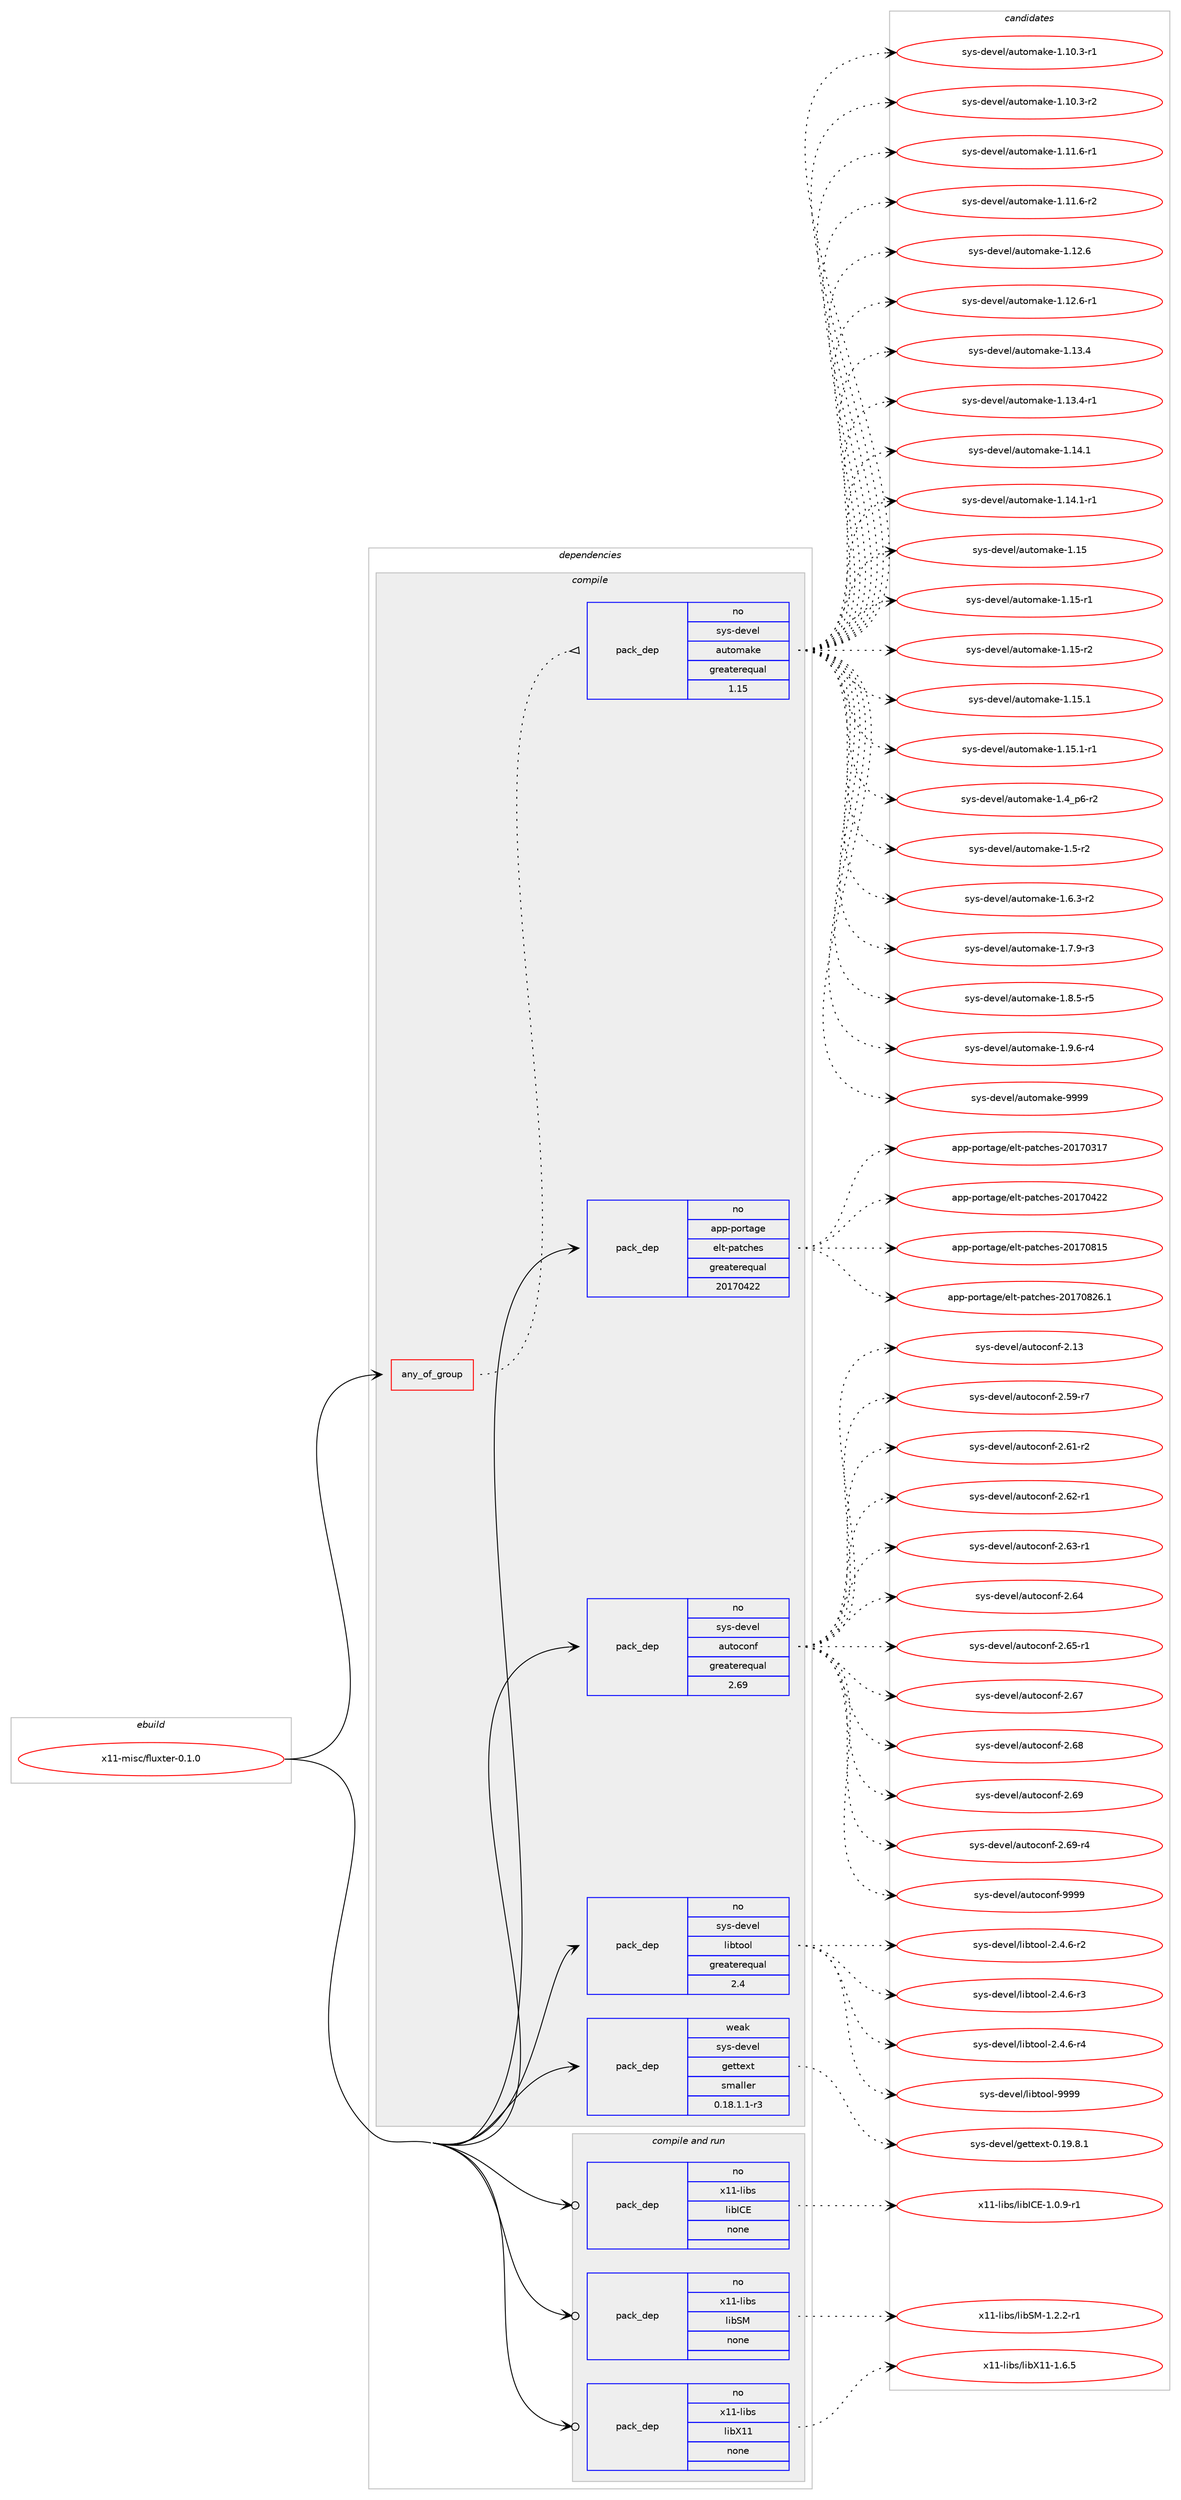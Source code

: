 digraph prolog {

# *************
# Graph options
# *************

newrank=true;
concentrate=true;
compound=true;
graph [rankdir=LR,fontname=Helvetica,fontsize=10,ranksep=1.5];#, ranksep=2.5, nodesep=0.2];
edge  [arrowhead=vee];
node  [fontname=Helvetica,fontsize=10];

# **********
# The ebuild
# **********

subgraph cluster_leftcol {
color=gray;
rank=same;
label=<<i>ebuild</i>>;
id [label="x11-misc/fluxter-0.1.0", color=red, width=4, href="../x11-misc/fluxter-0.1.0.svg"];
}

# ****************
# The dependencies
# ****************

subgraph cluster_midcol {
color=gray;
label=<<i>dependencies</i>>;
subgraph cluster_compile {
fillcolor="#eeeeee";
style=filled;
label=<<i>compile</i>>;
subgraph any9450 {
dependency522189 [label=<<TABLE BORDER="0" CELLBORDER="1" CELLSPACING="0" CELLPADDING="4"><TR><TD CELLPADDING="10">any_of_group</TD></TR></TABLE>>, shape=none, color=red];subgraph pack389317 {
dependency522190 [label=<<TABLE BORDER="0" CELLBORDER="1" CELLSPACING="0" CELLPADDING="4" WIDTH="220"><TR><TD ROWSPAN="6" CELLPADDING="30">pack_dep</TD></TR><TR><TD WIDTH="110">no</TD></TR><TR><TD>sys-devel</TD></TR><TR><TD>automake</TD></TR><TR><TD>greaterequal</TD></TR><TR><TD>1.15</TD></TR></TABLE>>, shape=none, color=blue];
}
dependency522189:e -> dependency522190:w [weight=20,style="dotted",arrowhead="oinv"];
}
id:e -> dependency522189:w [weight=20,style="solid",arrowhead="vee"];
subgraph pack389318 {
dependency522191 [label=<<TABLE BORDER="0" CELLBORDER="1" CELLSPACING="0" CELLPADDING="4" WIDTH="220"><TR><TD ROWSPAN="6" CELLPADDING="30">pack_dep</TD></TR><TR><TD WIDTH="110">no</TD></TR><TR><TD>app-portage</TD></TR><TR><TD>elt-patches</TD></TR><TR><TD>greaterequal</TD></TR><TR><TD>20170422</TD></TR></TABLE>>, shape=none, color=blue];
}
id:e -> dependency522191:w [weight=20,style="solid",arrowhead="vee"];
subgraph pack389319 {
dependency522192 [label=<<TABLE BORDER="0" CELLBORDER="1" CELLSPACING="0" CELLPADDING="4" WIDTH="220"><TR><TD ROWSPAN="6" CELLPADDING="30">pack_dep</TD></TR><TR><TD WIDTH="110">no</TD></TR><TR><TD>sys-devel</TD></TR><TR><TD>autoconf</TD></TR><TR><TD>greaterequal</TD></TR><TR><TD>2.69</TD></TR></TABLE>>, shape=none, color=blue];
}
id:e -> dependency522192:w [weight=20,style="solid",arrowhead="vee"];
subgraph pack389320 {
dependency522193 [label=<<TABLE BORDER="0" CELLBORDER="1" CELLSPACING="0" CELLPADDING="4" WIDTH="220"><TR><TD ROWSPAN="6" CELLPADDING="30">pack_dep</TD></TR><TR><TD WIDTH="110">no</TD></TR><TR><TD>sys-devel</TD></TR><TR><TD>libtool</TD></TR><TR><TD>greaterequal</TD></TR><TR><TD>2.4</TD></TR></TABLE>>, shape=none, color=blue];
}
id:e -> dependency522193:w [weight=20,style="solid",arrowhead="vee"];
subgraph pack389321 {
dependency522194 [label=<<TABLE BORDER="0" CELLBORDER="1" CELLSPACING="0" CELLPADDING="4" WIDTH="220"><TR><TD ROWSPAN="6" CELLPADDING="30">pack_dep</TD></TR><TR><TD WIDTH="110">weak</TD></TR><TR><TD>sys-devel</TD></TR><TR><TD>gettext</TD></TR><TR><TD>smaller</TD></TR><TR><TD>0.18.1.1-r3</TD></TR></TABLE>>, shape=none, color=blue];
}
id:e -> dependency522194:w [weight=20,style="solid",arrowhead="vee"];
}
subgraph cluster_compileandrun {
fillcolor="#eeeeee";
style=filled;
label=<<i>compile and run</i>>;
subgraph pack389322 {
dependency522195 [label=<<TABLE BORDER="0" CELLBORDER="1" CELLSPACING="0" CELLPADDING="4" WIDTH="220"><TR><TD ROWSPAN="6" CELLPADDING="30">pack_dep</TD></TR><TR><TD WIDTH="110">no</TD></TR><TR><TD>x11-libs</TD></TR><TR><TD>libICE</TD></TR><TR><TD>none</TD></TR><TR><TD></TD></TR></TABLE>>, shape=none, color=blue];
}
id:e -> dependency522195:w [weight=20,style="solid",arrowhead="odotvee"];
subgraph pack389323 {
dependency522196 [label=<<TABLE BORDER="0" CELLBORDER="1" CELLSPACING="0" CELLPADDING="4" WIDTH="220"><TR><TD ROWSPAN="6" CELLPADDING="30">pack_dep</TD></TR><TR><TD WIDTH="110">no</TD></TR><TR><TD>x11-libs</TD></TR><TR><TD>libSM</TD></TR><TR><TD>none</TD></TR><TR><TD></TD></TR></TABLE>>, shape=none, color=blue];
}
id:e -> dependency522196:w [weight=20,style="solid",arrowhead="odotvee"];
subgraph pack389324 {
dependency522197 [label=<<TABLE BORDER="0" CELLBORDER="1" CELLSPACING="0" CELLPADDING="4" WIDTH="220"><TR><TD ROWSPAN="6" CELLPADDING="30">pack_dep</TD></TR><TR><TD WIDTH="110">no</TD></TR><TR><TD>x11-libs</TD></TR><TR><TD>libX11</TD></TR><TR><TD>none</TD></TR><TR><TD></TD></TR></TABLE>>, shape=none, color=blue];
}
id:e -> dependency522197:w [weight=20,style="solid",arrowhead="odotvee"];
}
subgraph cluster_run {
fillcolor="#eeeeee";
style=filled;
label=<<i>run</i>>;
}
}

# **************
# The candidates
# **************

subgraph cluster_choices {
rank=same;
color=gray;
label=<<i>candidates</i>>;

subgraph choice389317 {
color=black;
nodesep=1;
choice11512111545100101118101108479711711611110997107101454946494846514511449 [label="sys-devel/automake-1.10.3-r1", color=red, width=4,href="../sys-devel/automake-1.10.3-r1.svg"];
choice11512111545100101118101108479711711611110997107101454946494846514511450 [label="sys-devel/automake-1.10.3-r2", color=red, width=4,href="../sys-devel/automake-1.10.3-r2.svg"];
choice11512111545100101118101108479711711611110997107101454946494946544511449 [label="sys-devel/automake-1.11.6-r1", color=red, width=4,href="../sys-devel/automake-1.11.6-r1.svg"];
choice11512111545100101118101108479711711611110997107101454946494946544511450 [label="sys-devel/automake-1.11.6-r2", color=red, width=4,href="../sys-devel/automake-1.11.6-r2.svg"];
choice1151211154510010111810110847971171161111099710710145494649504654 [label="sys-devel/automake-1.12.6", color=red, width=4,href="../sys-devel/automake-1.12.6.svg"];
choice11512111545100101118101108479711711611110997107101454946495046544511449 [label="sys-devel/automake-1.12.6-r1", color=red, width=4,href="../sys-devel/automake-1.12.6-r1.svg"];
choice1151211154510010111810110847971171161111099710710145494649514652 [label="sys-devel/automake-1.13.4", color=red, width=4,href="../sys-devel/automake-1.13.4.svg"];
choice11512111545100101118101108479711711611110997107101454946495146524511449 [label="sys-devel/automake-1.13.4-r1", color=red, width=4,href="../sys-devel/automake-1.13.4-r1.svg"];
choice1151211154510010111810110847971171161111099710710145494649524649 [label="sys-devel/automake-1.14.1", color=red, width=4,href="../sys-devel/automake-1.14.1.svg"];
choice11512111545100101118101108479711711611110997107101454946495246494511449 [label="sys-devel/automake-1.14.1-r1", color=red, width=4,href="../sys-devel/automake-1.14.1-r1.svg"];
choice115121115451001011181011084797117116111109971071014549464953 [label="sys-devel/automake-1.15", color=red, width=4,href="../sys-devel/automake-1.15.svg"];
choice1151211154510010111810110847971171161111099710710145494649534511449 [label="sys-devel/automake-1.15-r1", color=red, width=4,href="../sys-devel/automake-1.15-r1.svg"];
choice1151211154510010111810110847971171161111099710710145494649534511450 [label="sys-devel/automake-1.15-r2", color=red, width=4,href="../sys-devel/automake-1.15-r2.svg"];
choice1151211154510010111810110847971171161111099710710145494649534649 [label="sys-devel/automake-1.15.1", color=red, width=4,href="../sys-devel/automake-1.15.1.svg"];
choice11512111545100101118101108479711711611110997107101454946495346494511449 [label="sys-devel/automake-1.15.1-r1", color=red, width=4,href="../sys-devel/automake-1.15.1-r1.svg"];
choice115121115451001011181011084797117116111109971071014549465295112544511450 [label="sys-devel/automake-1.4_p6-r2", color=red, width=4,href="../sys-devel/automake-1.4_p6-r2.svg"];
choice11512111545100101118101108479711711611110997107101454946534511450 [label="sys-devel/automake-1.5-r2", color=red, width=4,href="../sys-devel/automake-1.5-r2.svg"];
choice115121115451001011181011084797117116111109971071014549465446514511450 [label="sys-devel/automake-1.6.3-r2", color=red, width=4,href="../sys-devel/automake-1.6.3-r2.svg"];
choice115121115451001011181011084797117116111109971071014549465546574511451 [label="sys-devel/automake-1.7.9-r3", color=red, width=4,href="../sys-devel/automake-1.7.9-r3.svg"];
choice115121115451001011181011084797117116111109971071014549465646534511453 [label="sys-devel/automake-1.8.5-r5", color=red, width=4,href="../sys-devel/automake-1.8.5-r5.svg"];
choice115121115451001011181011084797117116111109971071014549465746544511452 [label="sys-devel/automake-1.9.6-r4", color=red, width=4,href="../sys-devel/automake-1.9.6-r4.svg"];
choice115121115451001011181011084797117116111109971071014557575757 [label="sys-devel/automake-9999", color=red, width=4,href="../sys-devel/automake-9999.svg"];
dependency522190:e -> choice11512111545100101118101108479711711611110997107101454946494846514511449:w [style=dotted,weight="100"];
dependency522190:e -> choice11512111545100101118101108479711711611110997107101454946494846514511450:w [style=dotted,weight="100"];
dependency522190:e -> choice11512111545100101118101108479711711611110997107101454946494946544511449:w [style=dotted,weight="100"];
dependency522190:e -> choice11512111545100101118101108479711711611110997107101454946494946544511450:w [style=dotted,weight="100"];
dependency522190:e -> choice1151211154510010111810110847971171161111099710710145494649504654:w [style=dotted,weight="100"];
dependency522190:e -> choice11512111545100101118101108479711711611110997107101454946495046544511449:w [style=dotted,weight="100"];
dependency522190:e -> choice1151211154510010111810110847971171161111099710710145494649514652:w [style=dotted,weight="100"];
dependency522190:e -> choice11512111545100101118101108479711711611110997107101454946495146524511449:w [style=dotted,weight="100"];
dependency522190:e -> choice1151211154510010111810110847971171161111099710710145494649524649:w [style=dotted,weight="100"];
dependency522190:e -> choice11512111545100101118101108479711711611110997107101454946495246494511449:w [style=dotted,weight="100"];
dependency522190:e -> choice115121115451001011181011084797117116111109971071014549464953:w [style=dotted,weight="100"];
dependency522190:e -> choice1151211154510010111810110847971171161111099710710145494649534511449:w [style=dotted,weight="100"];
dependency522190:e -> choice1151211154510010111810110847971171161111099710710145494649534511450:w [style=dotted,weight="100"];
dependency522190:e -> choice1151211154510010111810110847971171161111099710710145494649534649:w [style=dotted,weight="100"];
dependency522190:e -> choice11512111545100101118101108479711711611110997107101454946495346494511449:w [style=dotted,weight="100"];
dependency522190:e -> choice115121115451001011181011084797117116111109971071014549465295112544511450:w [style=dotted,weight="100"];
dependency522190:e -> choice11512111545100101118101108479711711611110997107101454946534511450:w [style=dotted,weight="100"];
dependency522190:e -> choice115121115451001011181011084797117116111109971071014549465446514511450:w [style=dotted,weight="100"];
dependency522190:e -> choice115121115451001011181011084797117116111109971071014549465546574511451:w [style=dotted,weight="100"];
dependency522190:e -> choice115121115451001011181011084797117116111109971071014549465646534511453:w [style=dotted,weight="100"];
dependency522190:e -> choice115121115451001011181011084797117116111109971071014549465746544511452:w [style=dotted,weight="100"];
dependency522190:e -> choice115121115451001011181011084797117116111109971071014557575757:w [style=dotted,weight="100"];
}
subgraph choice389318 {
color=black;
nodesep=1;
choice97112112451121111141169710310147101108116451129711699104101115455048495548514955 [label="app-portage/elt-patches-20170317", color=red, width=4,href="../app-portage/elt-patches-20170317.svg"];
choice97112112451121111141169710310147101108116451129711699104101115455048495548525050 [label="app-portage/elt-patches-20170422", color=red, width=4,href="../app-portage/elt-patches-20170422.svg"];
choice97112112451121111141169710310147101108116451129711699104101115455048495548564953 [label="app-portage/elt-patches-20170815", color=red, width=4,href="../app-portage/elt-patches-20170815.svg"];
choice971121124511211111411697103101471011081164511297116991041011154550484955485650544649 [label="app-portage/elt-patches-20170826.1", color=red, width=4,href="../app-portage/elt-patches-20170826.1.svg"];
dependency522191:e -> choice97112112451121111141169710310147101108116451129711699104101115455048495548514955:w [style=dotted,weight="100"];
dependency522191:e -> choice97112112451121111141169710310147101108116451129711699104101115455048495548525050:w [style=dotted,weight="100"];
dependency522191:e -> choice97112112451121111141169710310147101108116451129711699104101115455048495548564953:w [style=dotted,weight="100"];
dependency522191:e -> choice971121124511211111411697103101471011081164511297116991041011154550484955485650544649:w [style=dotted,weight="100"];
}
subgraph choice389319 {
color=black;
nodesep=1;
choice115121115451001011181011084797117116111991111101024550464951 [label="sys-devel/autoconf-2.13", color=red, width=4,href="../sys-devel/autoconf-2.13.svg"];
choice1151211154510010111810110847971171161119911111010245504653574511455 [label="sys-devel/autoconf-2.59-r7", color=red, width=4,href="../sys-devel/autoconf-2.59-r7.svg"];
choice1151211154510010111810110847971171161119911111010245504654494511450 [label="sys-devel/autoconf-2.61-r2", color=red, width=4,href="../sys-devel/autoconf-2.61-r2.svg"];
choice1151211154510010111810110847971171161119911111010245504654504511449 [label="sys-devel/autoconf-2.62-r1", color=red, width=4,href="../sys-devel/autoconf-2.62-r1.svg"];
choice1151211154510010111810110847971171161119911111010245504654514511449 [label="sys-devel/autoconf-2.63-r1", color=red, width=4,href="../sys-devel/autoconf-2.63-r1.svg"];
choice115121115451001011181011084797117116111991111101024550465452 [label="sys-devel/autoconf-2.64", color=red, width=4,href="../sys-devel/autoconf-2.64.svg"];
choice1151211154510010111810110847971171161119911111010245504654534511449 [label="sys-devel/autoconf-2.65-r1", color=red, width=4,href="../sys-devel/autoconf-2.65-r1.svg"];
choice115121115451001011181011084797117116111991111101024550465455 [label="sys-devel/autoconf-2.67", color=red, width=4,href="../sys-devel/autoconf-2.67.svg"];
choice115121115451001011181011084797117116111991111101024550465456 [label="sys-devel/autoconf-2.68", color=red, width=4,href="../sys-devel/autoconf-2.68.svg"];
choice115121115451001011181011084797117116111991111101024550465457 [label="sys-devel/autoconf-2.69", color=red, width=4,href="../sys-devel/autoconf-2.69.svg"];
choice1151211154510010111810110847971171161119911111010245504654574511452 [label="sys-devel/autoconf-2.69-r4", color=red, width=4,href="../sys-devel/autoconf-2.69-r4.svg"];
choice115121115451001011181011084797117116111991111101024557575757 [label="sys-devel/autoconf-9999", color=red, width=4,href="../sys-devel/autoconf-9999.svg"];
dependency522192:e -> choice115121115451001011181011084797117116111991111101024550464951:w [style=dotted,weight="100"];
dependency522192:e -> choice1151211154510010111810110847971171161119911111010245504653574511455:w [style=dotted,weight="100"];
dependency522192:e -> choice1151211154510010111810110847971171161119911111010245504654494511450:w [style=dotted,weight="100"];
dependency522192:e -> choice1151211154510010111810110847971171161119911111010245504654504511449:w [style=dotted,weight="100"];
dependency522192:e -> choice1151211154510010111810110847971171161119911111010245504654514511449:w [style=dotted,weight="100"];
dependency522192:e -> choice115121115451001011181011084797117116111991111101024550465452:w [style=dotted,weight="100"];
dependency522192:e -> choice1151211154510010111810110847971171161119911111010245504654534511449:w [style=dotted,weight="100"];
dependency522192:e -> choice115121115451001011181011084797117116111991111101024550465455:w [style=dotted,weight="100"];
dependency522192:e -> choice115121115451001011181011084797117116111991111101024550465456:w [style=dotted,weight="100"];
dependency522192:e -> choice115121115451001011181011084797117116111991111101024550465457:w [style=dotted,weight="100"];
dependency522192:e -> choice1151211154510010111810110847971171161119911111010245504654574511452:w [style=dotted,weight="100"];
dependency522192:e -> choice115121115451001011181011084797117116111991111101024557575757:w [style=dotted,weight="100"];
}
subgraph choice389320 {
color=black;
nodesep=1;
choice1151211154510010111810110847108105981161111111084550465246544511450 [label="sys-devel/libtool-2.4.6-r2", color=red, width=4,href="../sys-devel/libtool-2.4.6-r2.svg"];
choice1151211154510010111810110847108105981161111111084550465246544511451 [label="sys-devel/libtool-2.4.6-r3", color=red, width=4,href="../sys-devel/libtool-2.4.6-r3.svg"];
choice1151211154510010111810110847108105981161111111084550465246544511452 [label="sys-devel/libtool-2.4.6-r4", color=red, width=4,href="../sys-devel/libtool-2.4.6-r4.svg"];
choice1151211154510010111810110847108105981161111111084557575757 [label="sys-devel/libtool-9999", color=red, width=4,href="../sys-devel/libtool-9999.svg"];
dependency522193:e -> choice1151211154510010111810110847108105981161111111084550465246544511450:w [style=dotted,weight="100"];
dependency522193:e -> choice1151211154510010111810110847108105981161111111084550465246544511451:w [style=dotted,weight="100"];
dependency522193:e -> choice1151211154510010111810110847108105981161111111084550465246544511452:w [style=dotted,weight="100"];
dependency522193:e -> choice1151211154510010111810110847108105981161111111084557575757:w [style=dotted,weight="100"];
}
subgraph choice389321 {
color=black;
nodesep=1;
choice1151211154510010111810110847103101116116101120116454846495746564649 [label="sys-devel/gettext-0.19.8.1", color=red, width=4,href="../sys-devel/gettext-0.19.8.1.svg"];
dependency522194:e -> choice1151211154510010111810110847103101116116101120116454846495746564649:w [style=dotted,weight="100"];
}
subgraph choice389322 {
color=black;
nodesep=1;
choice1204949451081059811547108105987367694549464846574511449 [label="x11-libs/libICE-1.0.9-r1", color=red, width=4,href="../x11-libs/libICE-1.0.9-r1.svg"];
dependency522195:e -> choice1204949451081059811547108105987367694549464846574511449:w [style=dotted,weight="100"];
}
subgraph choice389323 {
color=black;
nodesep=1;
choice12049494510810598115471081059883774549465046504511449 [label="x11-libs/libSM-1.2.2-r1", color=red, width=4,href="../x11-libs/libSM-1.2.2-r1.svg"];
dependency522196:e -> choice12049494510810598115471081059883774549465046504511449:w [style=dotted,weight="100"];
}
subgraph choice389324 {
color=black;
nodesep=1;
choice120494945108105981154710810598884949454946544653 [label="x11-libs/libX11-1.6.5", color=red, width=4,href="../x11-libs/libX11-1.6.5.svg"];
dependency522197:e -> choice120494945108105981154710810598884949454946544653:w [style=dotted,weight="100"];
}
}

}

